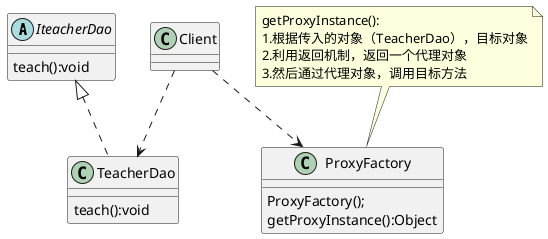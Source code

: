 @startuml
'https://plantuml.com/class-diagram

abstract class IteacherDao{
    teach():void
}
class TeacherDao implements IteacherDao{
    teach():void
}
class ProxyFactory{
    ProxyFactory();
    getProxyInstance():Object
}
note top of ProxyFactory : getProxyInstance():\n1.根据传入的对象（TeacherDao），目标对象\n2.利用返回机制，返回一个代理对象\n3.然后通过代理对象，调用目标方法
class Client
Client ..> ProxyFactory
Client ..> TeacherDao

@enduml